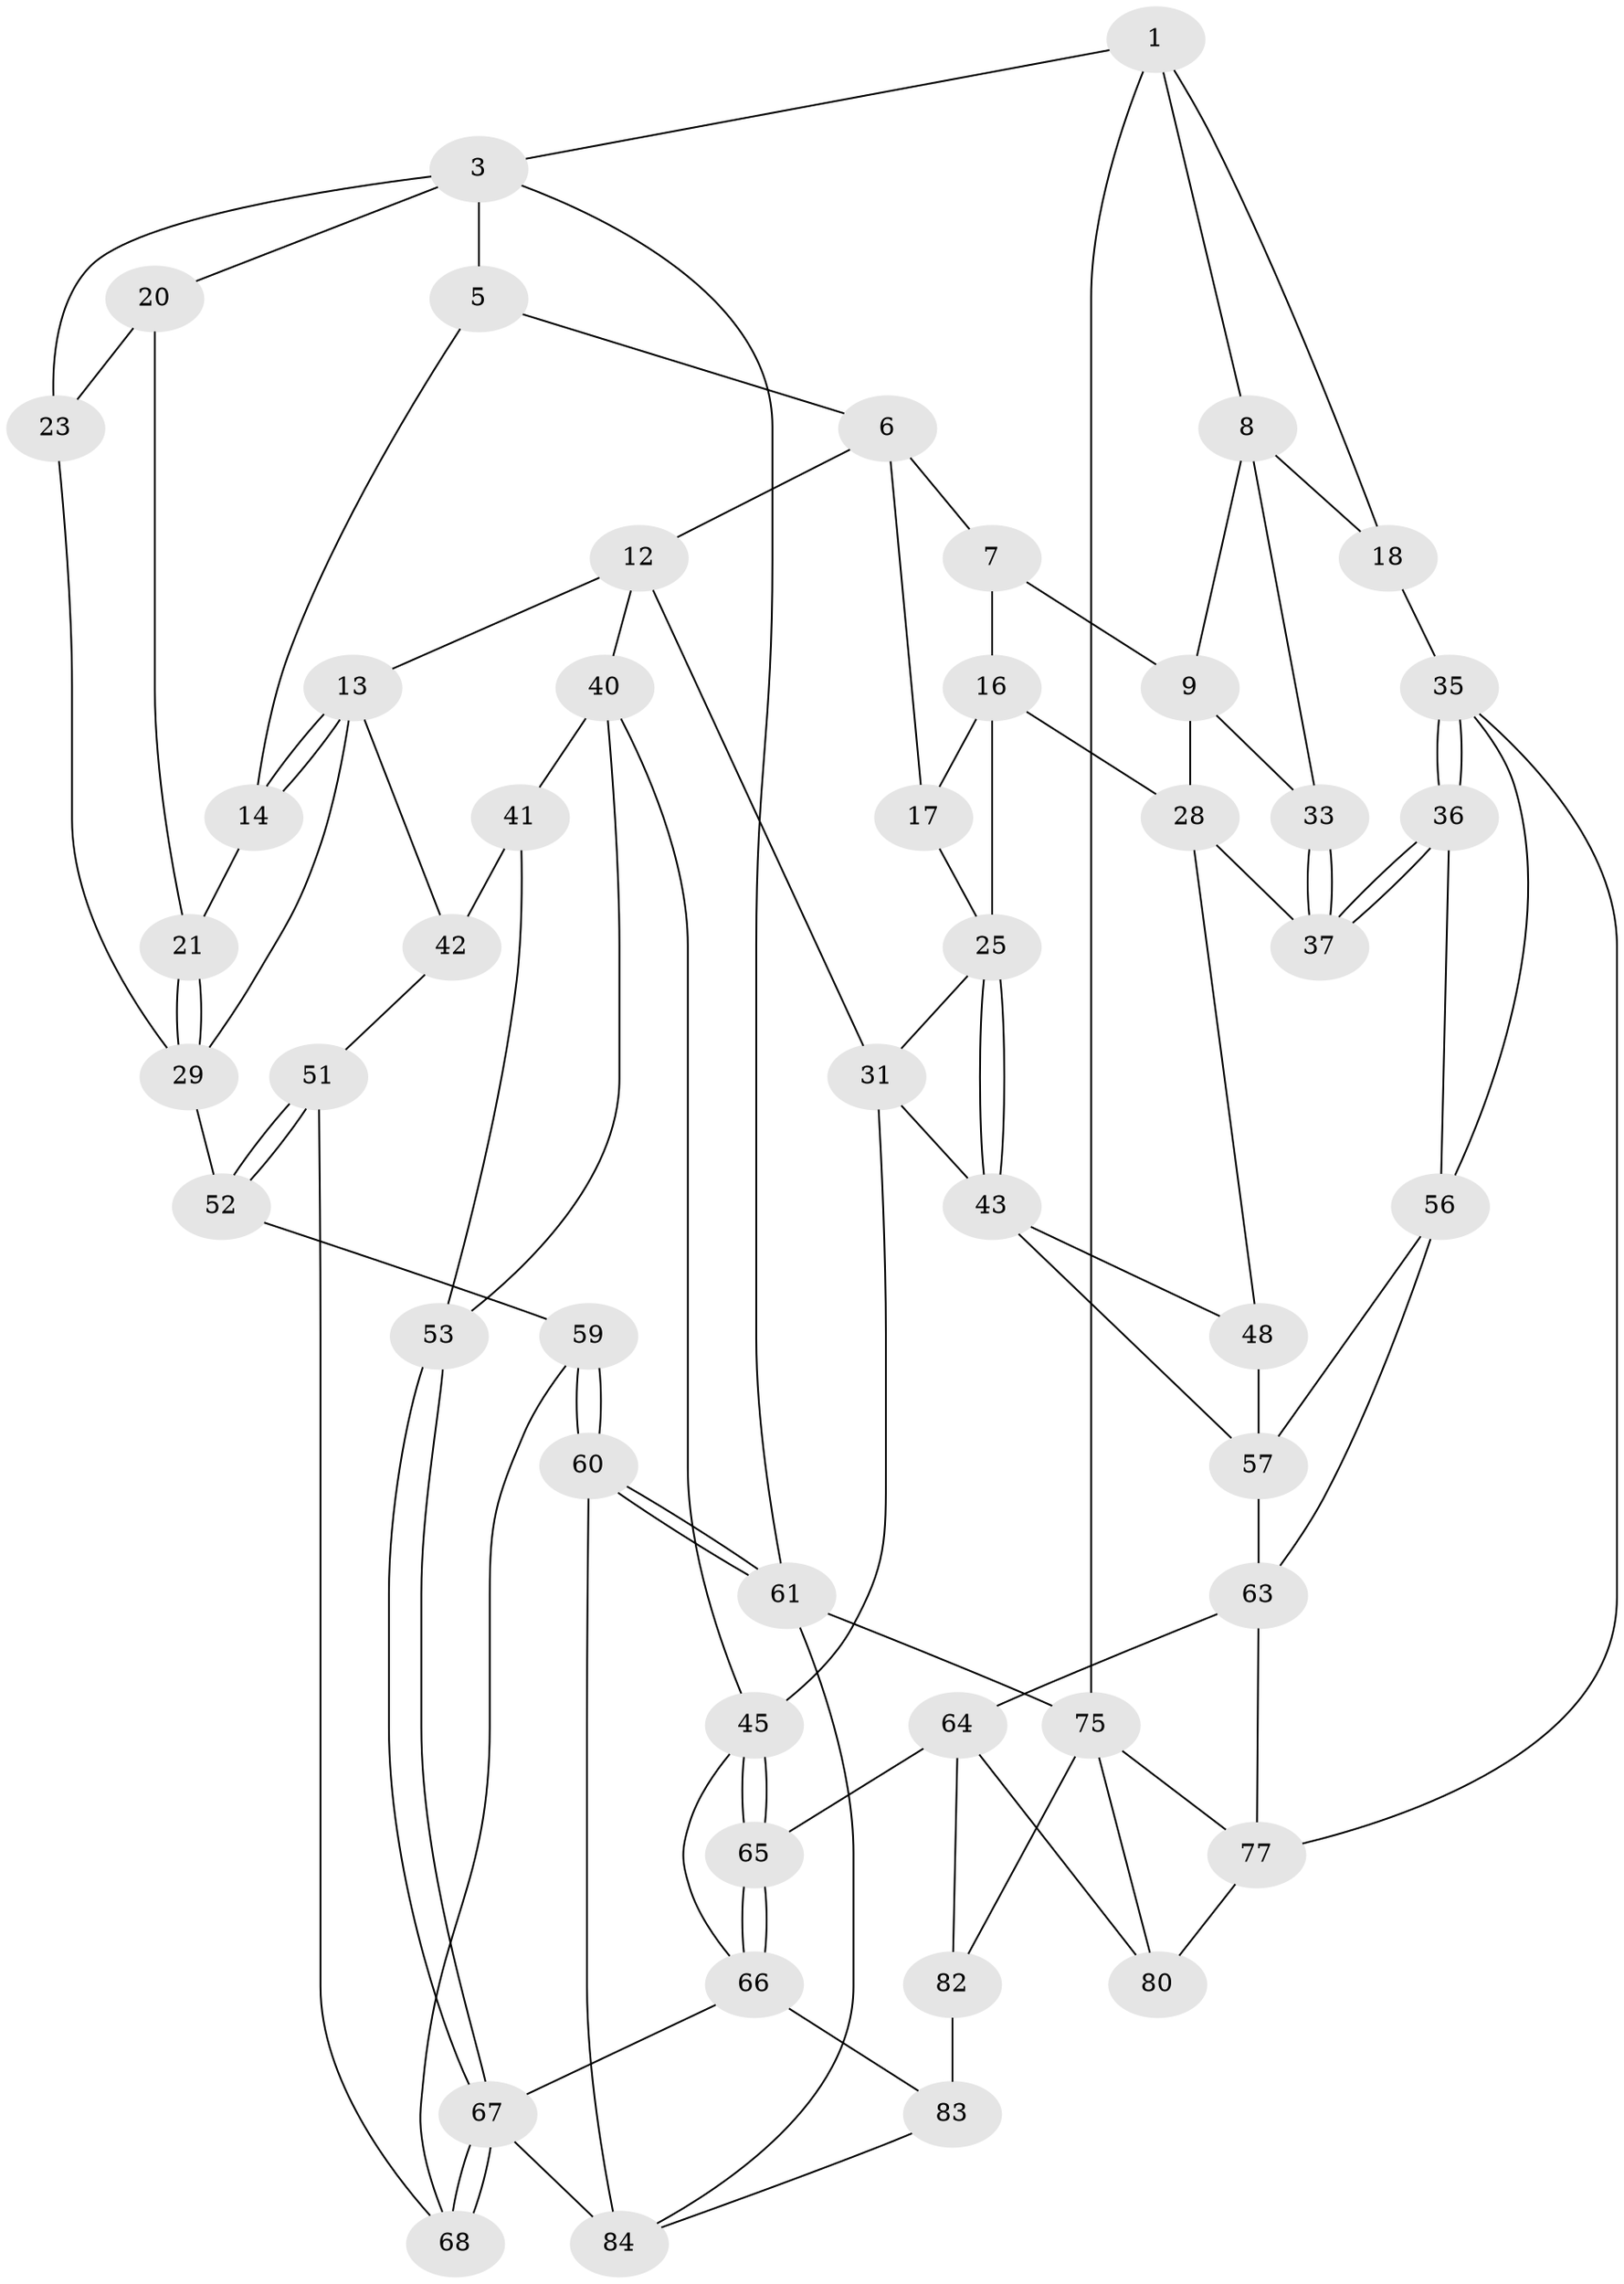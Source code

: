 // Generated by graph-tools (version 1.1) at 2025/24/03/03/25 07:24:38]
// undirected, 50 vertices, 102 edges
graph export_dot {
graph [start="1"]
  node [color=gray90,style=filled];
  1 [pos="+0.8422210347430578+0",super="+2"];
  3 [pos="+0+0",super="+4"];
  5 [pos="+0.3065598746709556+0",super="+15"];
  6 [pos="+0.40533542374660547+0",super="+11"];
  7 [pos="+0.499160420792995+0",super="+10"];
  8 [pos="+0.8384146675773646+0",super="+19"];
  9 [pos="+0.7845936640478154+0.09882663755597797",super="+27"];
  12 [pos="+0.31529258318133396+0.18791375872590854",super="+32"];
  13 [pos="+0.31038150372387463+0.18693175426342504",super="+34"];
  14 [pos="+0.20765915469831334+0.13366880848244056"];
  16 [pos="+0.5818735652154811+0.11450425089238833",super="+24"];
  17 [pos="+0.5444468024630391+0.11830644983615844"];
  18 [pos="+1+0.19106989646495057"];
  20 [pos="+0.03882700557312777+0",super="+22"];
  21 [pos="+0.12747710294196543+0.13673356766433292"];
  23 [pos="+0+0"];
  25 [pos="+0.6076574584058111+0.2788928741690188",super="+26"];
  28 [pos="+0.776005342717601+0.2261288291674953",super="+39"];
  29 [pos="+0+0.2808030960047252",super="+30"];
  31 [pos="+0.3318208550224496+0.20412065764177026",super="+44"];
  33 [pos="+0.9502269044261985+0.1732761245868636"];
  35 [pos="+1+0.4290535642369921",super="+74"];
  36 [pos="+1+0.4312447606814388"];
  37 [pos="+0.9355703444323523+0.3949097431734194",super="+38"];
  40 [pos="+0.2794689804688491+0.3151331633907733",super="+47"];
  41 [pos="+0.239428294731448+0.3540704852837713",super="+54"];
  42 [pos="+0.11821883884072164+0.37948281323577576",super="+50"];
  43 [pos="+0.5748156643242199+0.39587634999529486",super="+49"];
  45 [pos="+0.49117825750722466+0.4730212104926218",super="+46"];
  48 [pos="+0.7131735782269912+0.4664436669966698",super="+55"];
  51 [pos="+0.10375432533896686+0.5179497942891657",super="+69"];
  52 [pos="+0+0.5310702943905773",super="+58"];
  53 [pos="+0.31978221818647357+0.5712419105675707"];
  56 [pos="+0.8975903143570655+0.5669614906547279",super="+72"];
  57 [pos="+0.8338246533747764+0.5439100390015643",super="+62"];
  59 [pos="+0+0.7641133032551777",super="+78"];
  60 [pos="+0+0.7722708104320465",super="+85"];
  61 [pos="+0+1"];
  63 [pos="+0.7042403278802154+0.6199232635625961",super="+73"];
  64 [pos="+0.6733001995560856+0.6374497311383819",super="+81"];
  65 [pos="+0.602082743002109+0.6425860315287406"];
  66 [pos="+0.488094602947804+0.7713863435451143",super="+70"];
  67 [pos="+0.3045887308702972+0.7042562667384793",super="+71"];
  68 [pos="+0.13943683873127766+0.6676024398951794"];
  75 [pos="+1+1",super="+76"];
  77 [pos="+1+1",super="+79"];
  80 [pos="+0.781754313317215+0.8427969532594962"];
  82 [pos="+0.6643844735202852+0.8895215844378892",super="+86"];
  83 [pos="+0.47005753052049803+0.8130560384591505",super="+87"];
  84 [pos="+0.2233440238101189+0.9313967473539443",super="+88"];
  1 -- 8;
  1 -- 3;
  1 -- 18;
  1 -- 75;
  3 -- 23;
  3 -- 61;
  3 -- 20;
  3 -- 5;
  5 -- 6;
  5 -- 14;
  6 -- 7;
  6 -- 17;
  6 -- 12;
  7 -- 16;
  7 -- 9;
  8 -- 9;
  8 -- 33;
  8 -- 18;
  9 -- 28;
  9 -- 33;
  12 -- 13;
  12 -- 40;
  12 -- 31;
  13 -- 14;
  13 -- 14;
  13 -- 29;
  13 -- 42;
  14 -- 21;
  16 -- 17;
  16 -- 25;
  16 -- 28;
  17 -- 25;
  18 -- 35;
  20 -- 21;
  20 -- 23;
  21 -- 29;
  21 -- 29;
  23 -- 29;
  25 -- 43;
  25 -- 43;
  25 -- 31;
  28 -- 48;
  28 -- 37;
  29 -- 52;
  31 -- 43;
  31 -- 45;
  33 -- 37;
  33 -- 37;
  35 -- 36;
  35 -- 36;
  35 -- 56;
  35 -- 77;
  36 -- 37;
  36 -- 37;
  36 -- 56;
  40 -- 41;
  40 -- 53;
  40 -- 45;
  41 -- 42 [weight=2];
  41 -- 53;
  42 -- 51;
  43 -- 48;
  43 -- 57;
  45 -- 65;
  45 -- 65;
  45 -- 66;
  48 -- 57;
  51 -- 52 [weight=2];
  51 -- 52;
  51 -- 68;
  52 -- 59;
  53 -- 67;
  53 -- 67;
  56 -- 57;
  56 -- 63;
  57 -- 63;
  59 -- 60 [weight=2];
  59 -- 60;
  59 -- 68;
  60 -- 61;
  60 -- 61;
  60 -- 84;
  61 -- 75;
  61 -- 84;
  63 -- 64;
  63 -- 77;
  64 -- 65;
  64 -- 82;
  64 -- 80;
  65 -- 66;
  65 -- 66;
  66 -- 83;
  66 -- 67;
  67 -- 68;
  67 -- 68;
  67 -- 84;
  75 -- 80;
  75 -- 77;
  75 -- 82;
  77 -- 80;
  82 -- 83 [weight=2];
  83 -- 84;
}
